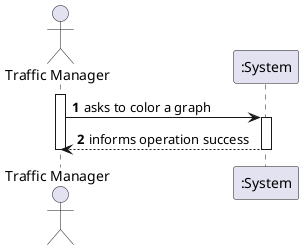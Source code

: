 @startuml
autonumber

actor "Traffic Manager" as TM
participant ":System" as S

activate TM

TM-> S: asks to color a graph
activate S
S --> TM:   informs operation success
deactivate S

deactivate TM
@enduml